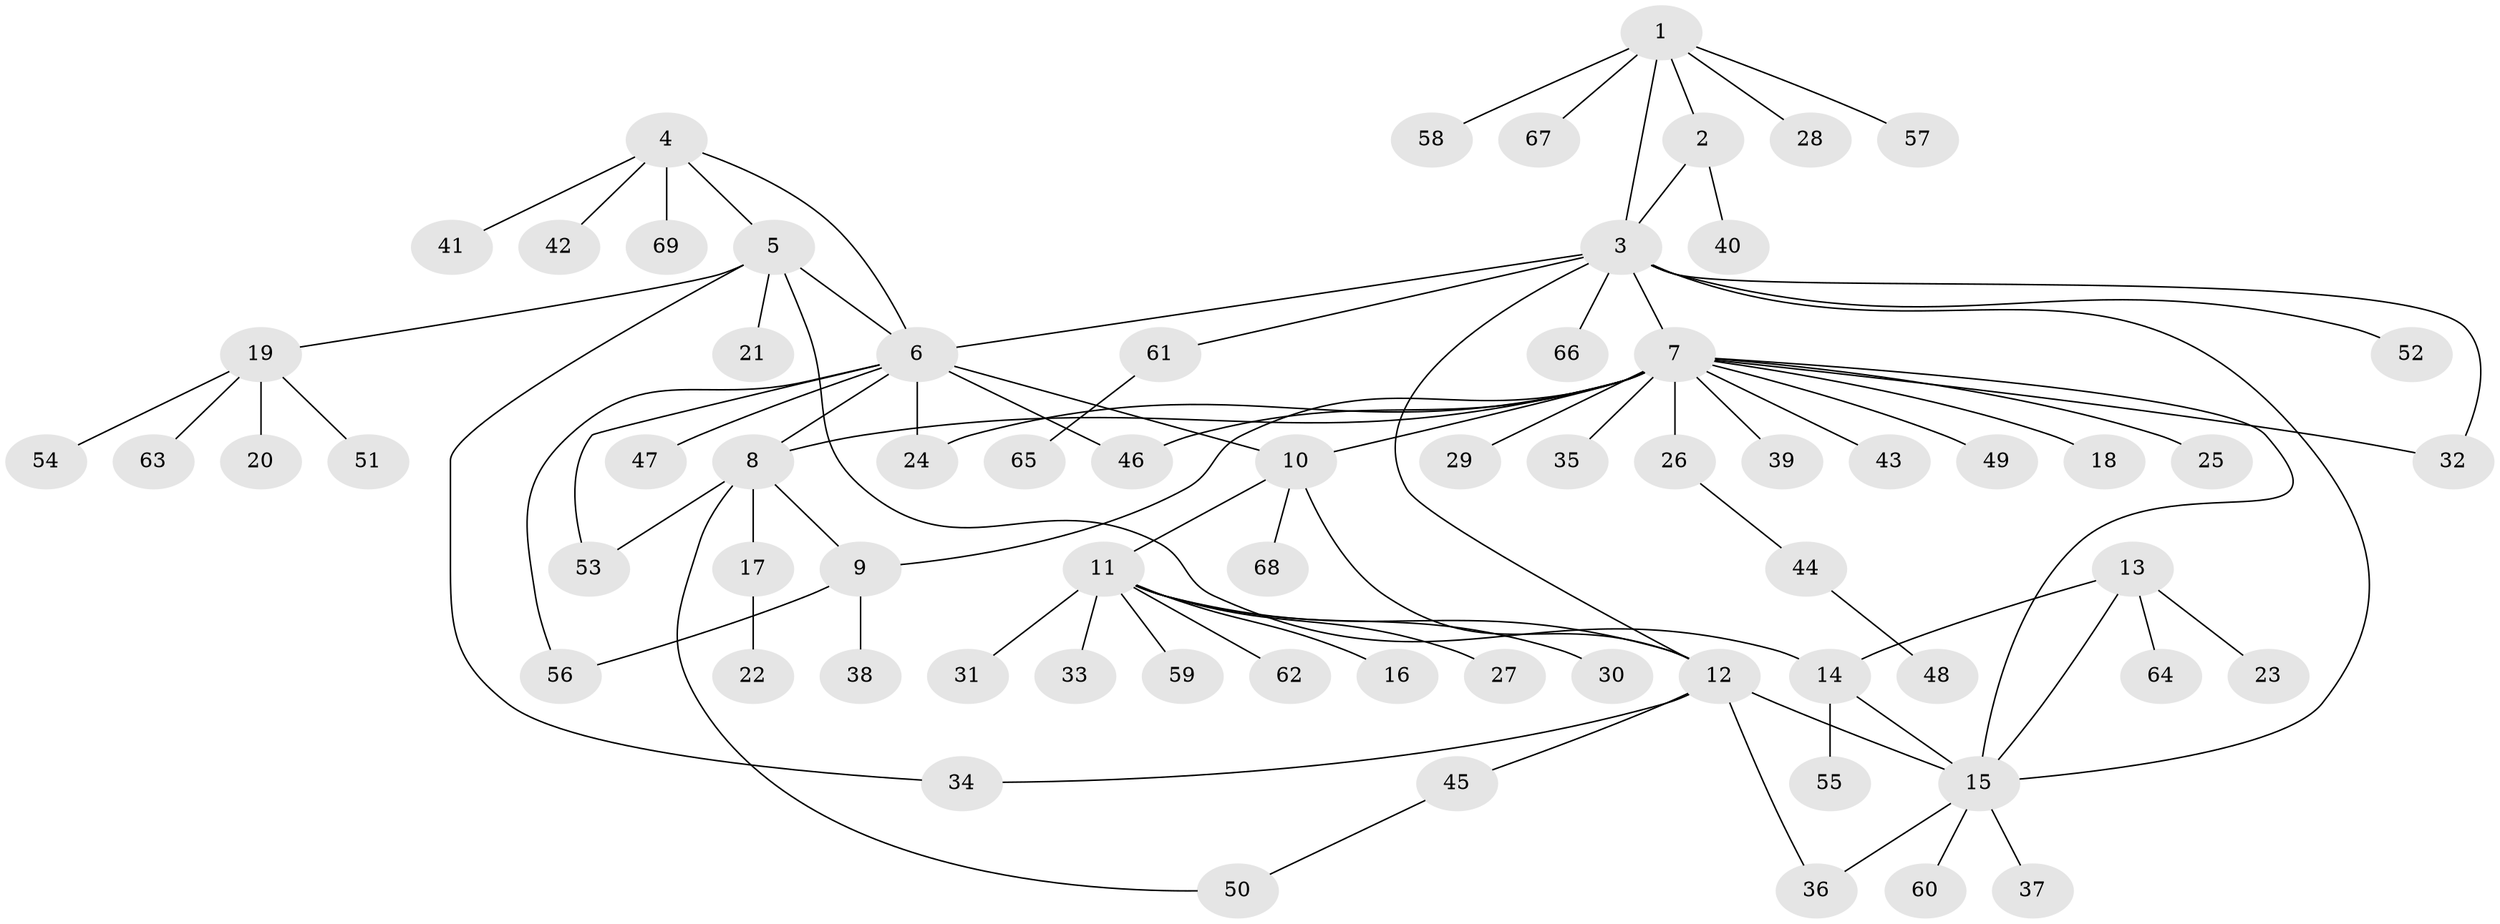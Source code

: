 // coarse degree distribution, {23: 0.024390243902439025, 6: 0.024390243902439025, 1: 0.8536585365853658, 8: 0.04878048780487805, 2: 0.04878048780487805}
// Generated by graph-tools (version 1.1) at 2025/58/03/04/25 21:58:32]
// undirected, 69 vertices, 87 edges
graph export_dot {
graph [start="1"]
  node [color=gray90,style=filled];
  1;
  2;
  3;
  4;
  5;
  6;
  7;
  8;
  9;
  10;
  11;
  12;
  13;
  14;
  15;
  16;
  17;
  18;
  19;
  20;
  21;
  22;
  23;
  24;
  25;
  26;
  27;
  28;
  29;
  30;
  31;
  32;
  33;
  34;
  35;
  36;
  37;
  38;
  39;
  40;
  41;
  42;
  43;
  44;
  45;
  46;
  47;
  48;
  49;
  50;
  51;
  52;
  53;
  54;
  55;
  56;
  57;
  58;
  59;
  60;
  61;
  62;
  63;
  64;
  65;
  66;
  67;
  68;
  69;
  1 -- 2;
  1 -- 3;
  1 -- 28;
  1 -- 57;
  1 -- 58;
  1 -- 67;
  2 -- 3;
  2 -- 40;
  3 -- 6;
  3 -- 7;
  3 -- 12;
  3 -- 15;
  3 -- 32;
  3 -- 52;
  3 -- 61;
  3 -- 66;
  4 -- 5;
  4 -- 6;
  4 -- 41;
  4 -- 42;
  4 -- 69;
  5 -- 6;
  5 -- 14;
  5 -- 19;
  5 -- 21;
  5 -- 34;
  6 -- 8;
  6 -- 10;
  6 -- 24;
  6 -- 46;
  6 -- 47;
  6 -- 53;
  6 -- 56;
  7 -- 8;
  7 -- 9;
  7 -- 10;
  7 -- 15;
  7 -- 18;
  7 -- 24;
  7 -- 25;
  7 -- 26;
  7 -- 29;
  7 -- 32;
  7 -- 35;
  7 -- 39;
  7 -- 43;
  7 -- 46;
  7 -- 49;
  8 -- 9;
  8 -- 17;
  8 -- 50;
  8 -- 53;
  9 -- 38;
  9 -- 56;
  10 -- 11;
  10 -- 12;
  10 -- 68;
  11 -- 12;
  11 -- 16;
  11 -- 27;
  11 -- 30;
  11 -- 31;
  11 -- 33;
  11 -- 59;
  11 -- 62;
  12 -- 15;
  12 -- 34;
  12 -- 36;
  12 -- 45;
  13 -- 14;
  13 -- 15;
  13 -- 23;
  13 -- 64;
  14 -- 15;
  14 -- 55;
  15 -- 36;
  15 -- 37;
  15 -- 60;
  17 -- 22;
  19 -- 20;
  19 -- 51;
  19 -- 54;
  19 -- 63;
  26 -- 44;
  44 -- 48;
  45 -- 50;
  61 -- 65;
}
